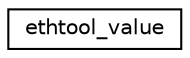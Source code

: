digraph G
{
  edge [fontname="Helvetica",fontsize="10",labelfontname="Helvetica",labelfontsize="10"];
  node [fontname="Helvetica",fontsize="10",shape=record];
  rankdir="LR";
  Node1 [label="ethtool_value",height=0.2,width=0.4,color="black", fillcolor="white", style="filled",URL="$structethtool__value.html"];
}
